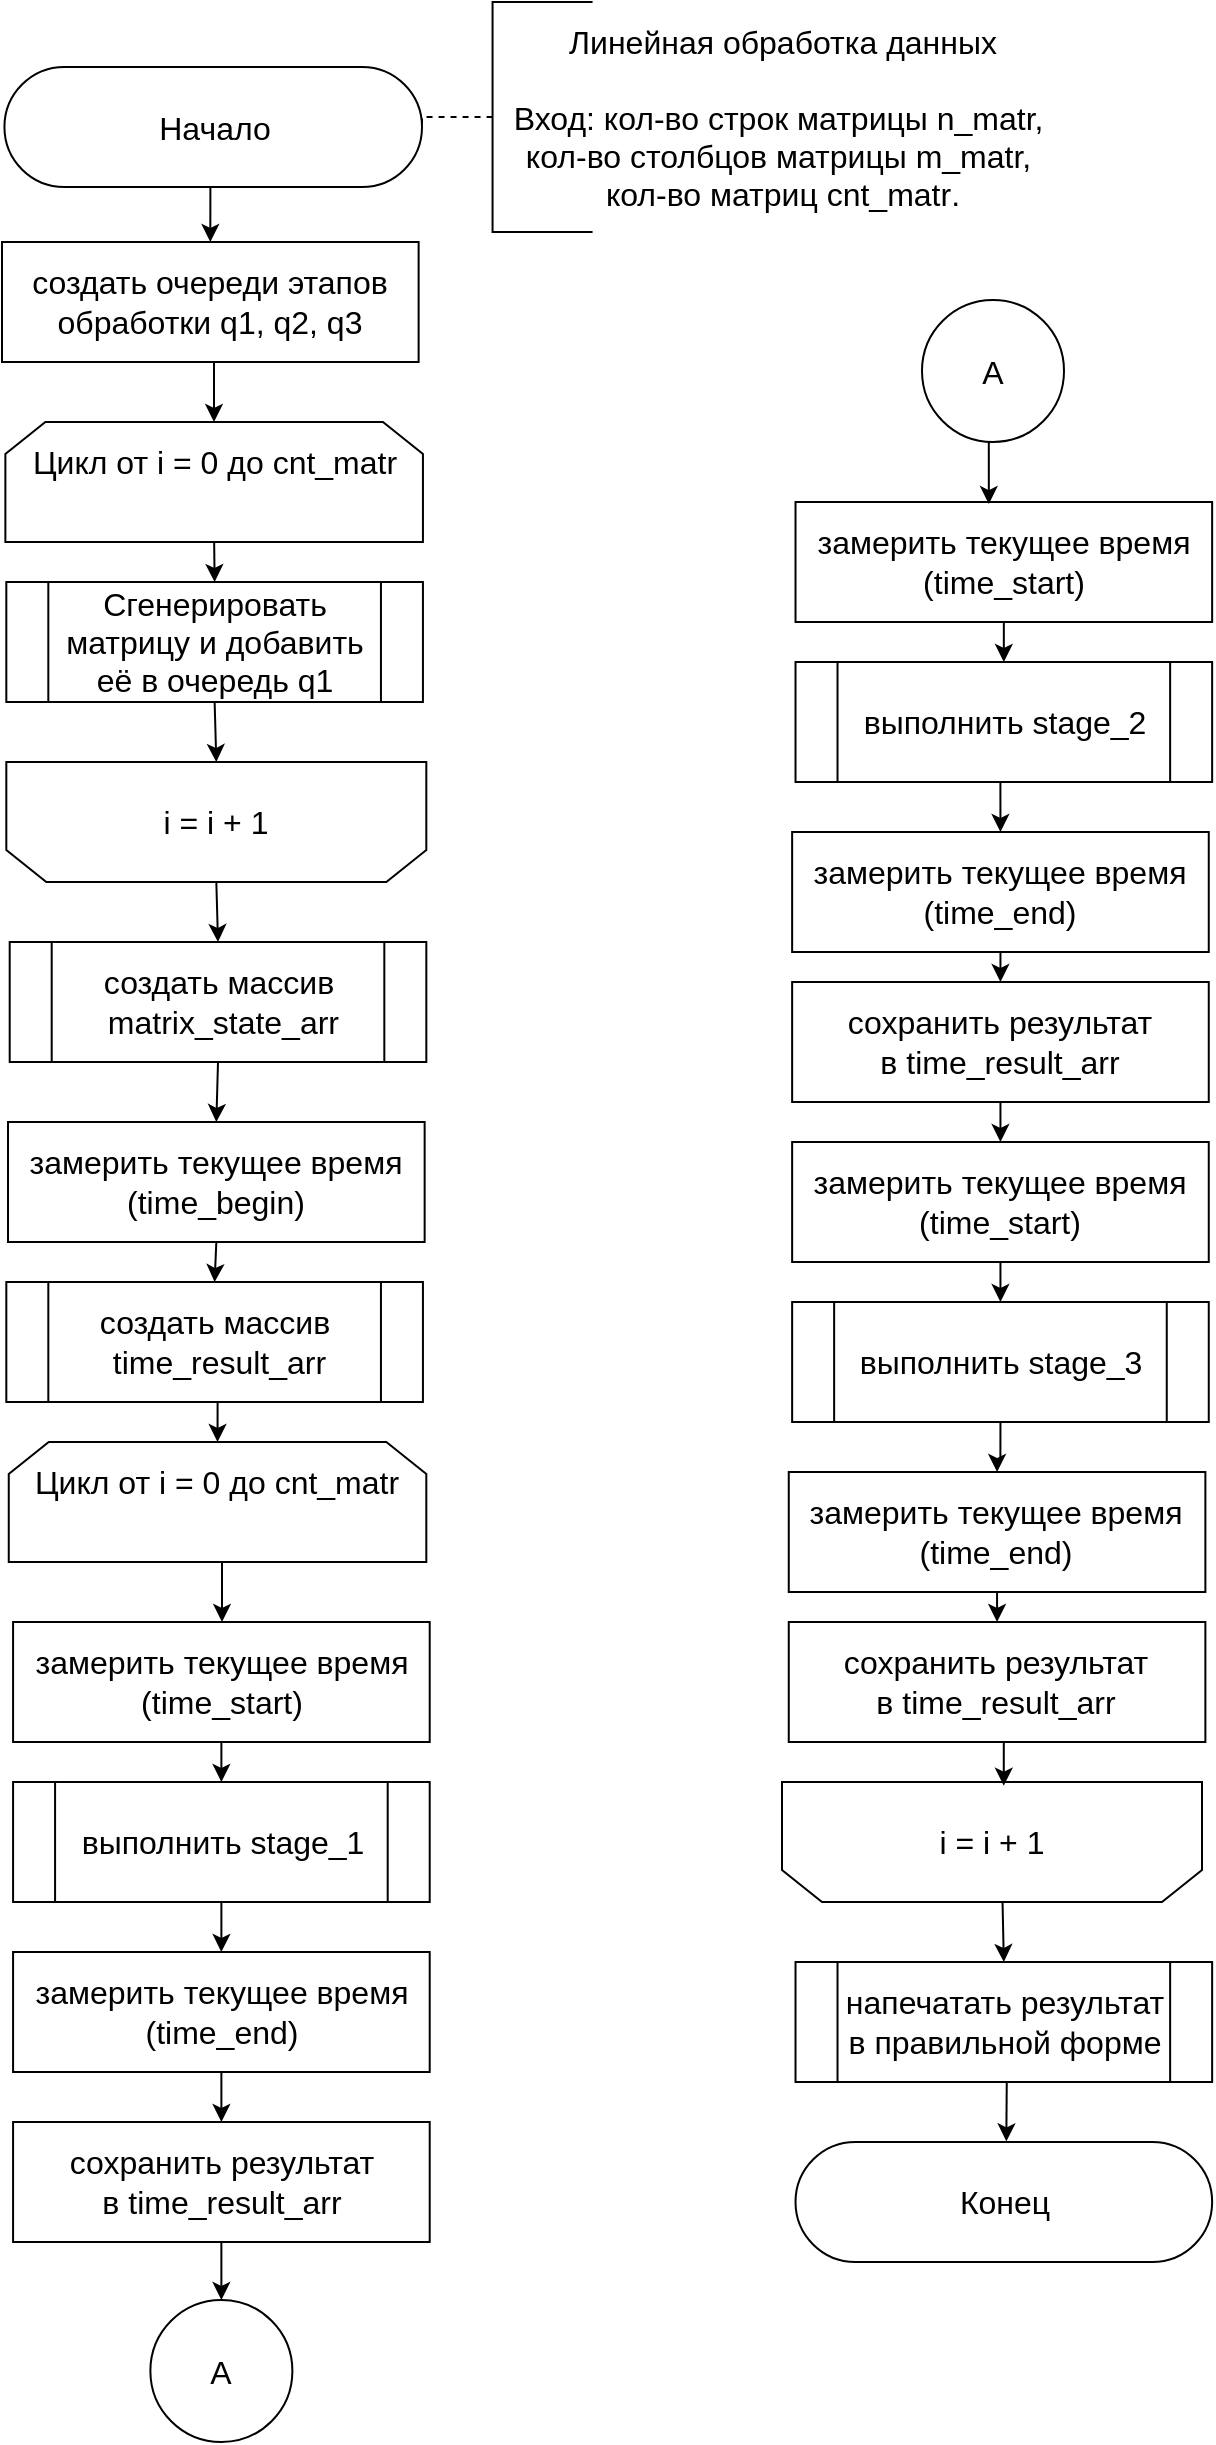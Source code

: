 <mxfile>
    <diagram id="b1hrp4GNdgUdmbZPcaaH" name="Страница 1">
        <mxGraphModel dx="799" dy="739" grid="1" gridSize="10" guides="1" tooltips="1" connect="1" arrows="1" fold="1" page="1" pageScale="1" pageWidth="827" pageHeight="1169" math="0" shadow="0">
            <root>
                <mxCell id="0"/>
                <mxCell id="1" parent="0"/>
                <mxCell id="2" style="edgeStyle=orthogonalEdgeStyle;rounded=0;orthogonalLoop=1;jettySize=auto;html=1;exitX=0.5;exitY=0.5;exitDx=0;exitDy=30;exitPerimeter=0;entryX=0.5;entryY=0;entryDx=0;entryDy=0;fontSize=16;" edge="1" parent="1" source="3" target="13">
                    <mxGeometry relative="1" as="geometry"/>
                </mxCell>
                <mxCell id="3" value="&lt;font style=&quot;font-size: 16px&quot;&gt;Начало&lt;/font&gt;" style="html=1;dashed=0;whitespace=wrap;shape=mxgraph.dfd.start" vertex="1" parent="1">
                    <mxGeometry x="111.22" y="52.5" width="208.78" height="60" as="geometry"/>
                </mxCell>
                <mxCell id="4" style="edgeStyle=orthogonalEdgeStyle;rounded=0;orthogonalLoop=1;jettySize=auto;html=1;exitX=0.5;exitY=1;exitDx=0;exitDy=0;entryX=0.5;entryY=0;entryDx=0;entryDy=0;fontSize=16;" edge="1" parent="1" source="5" target="15">
                    <mxGeometry relative="1" as="geometry"/>
                </mxCell>
                <mxCell id="5" value="&lt;font style=&quot;font-size: 16px&quot;&gt;Цикл от i = 0 до&amp;nbsp;&lt;span style=&quot;font-size: medium&quot;&gt;cnt_matr&lt;/span&gt;&lt;br&gt;&amp;nbsp;&lt;/font&gt;" style="shape=loopLimit;whiteSpace=wrap;html=1;strokeWidth=1;" vertex="1" parent="1">
                    <mxGeometry x="111.69" y="230" width="208.78" height="60" as="geometry"/>
                </mxCell>
                <mxCell id="6" style="edgeStyle=orthogonalEdgeStyle;rounded=0;orthogonalLoop=1;jettySize=auto;html=1;exitX=0;exitY=0.5;exitDx=0;exitDy=0;exitPerimeter=0;entryX=1;entryY=0.5;entryDx=0;entryDy=0;entryPerimeter=0;dashed=1;endArrow=none;endFill=0;" edge="1" parent="1" source="7" target="3">
                    <mxGeometry relative="1" as="geometry"/>
                </mxCell>
                <mxCell id="7" value="" style="strokeWidth=1;html=1;shape=mxgraph.flowchart.annotation_1;align=left;pointerEvents=1;" vertex="1" parent="1">
                    <mxGeometry x="355.28" y="20" width="50" height="115" as="geometry"/>
                </mxCell>
                <mxCell id="8" value="&lt;div&gt;&lt;span style=&quot;font-size: 16px&quot;&gt;Линейная обработка данных&lt;/span&gt;&lt;/div&gt;&lt;div&gt;&lt;span style=&quot;font-size: 16px&quot;&gt;&lt;br&gt;&lt;/span&gt;&lt;/div&gt;&lt;font&gt;&lt;div&gt;&lt;font size=&quot;3&quot;&gt;Вход: кол-во строк матрицы n_matr,&amp;nbsp;&lt;/font&gt;&lt;/div&gt;&lt;div&gt;&lt;span style=&quot;font-size: medium&quot;&gt;кол-во столбцов матрицы m_matr,&amp;nbsp;&lt;/span&gt;&lt;font size=&quot;3&quot;&gt;&lt;br&gt;&lt;/font&gt;&lt;/div&gt;&lt;div&gt;&lt;font size=&quot;3&quot;&gt;кол-во матриц cnt_matr&lt;/font&gt;&lt;span style=&quot;font-size: 16px&quot;&gt;.&lt;/span&gt;&lt;/div&gt;&lt;/font&gt;" style="text;html=1;align=center;verticalAlign=middle;resizable=0;points=[];autosize=1;strokeColor=none;fillColor=none;" vertex="1" parent="1">
                    <mxGeometry x="355.28" y="37.5" width="290" height="80" as="geometry"/>
                </mxCell>
                <mxCell id="9" style="edgeStyle=orthogonalEdgeStyle;rounded=0;orthogonalLoop=1;jettySize=auto;html=1;exitX=0.5;exitY=0;exitDx=0;exitDy=0;entryX=0.5;entryY=0;entryDx=0;entryDy=0;fontSize=16;" edge="1" parent="1" source="10" target="17">
                    <mxGeometry relative="1" as="geometry"/>
                </mxCell>
                <mxCell id="10" value="&lt;font style=&quot;font-size: 16px&quot;&gt;i = i + 1&lt;br&gt;&lt;/font&gt;" style="shape=loopLimit;whiteSpace=wrap;html=1;strokeWidth=1;direction=west;" vertex="1" parent="1">
                    <mxGeometry x="112.16" y="400" width="210" height="60" as="geometry"/>
                </mxCell>
                <mxCell id="11" value="&lt;font style=&quot;font-size: 16px&quot;&gt;Конец&lt;/font&gt;" style="html=1;dashed=0;whitespace=wrap;shape=mxgraph.dfd.start" vertex="1" parent="1">
                    <mxGeometry x="506.76" y="1090" width="208.31" height="60" as="geometry"/>
                </mxCell>
                <mxCell id="12" style="edgeStyle=orthogonalEdgeStyle;rounded=0;orthogonalLoop=1;jettySize=auto;html=1;exitX=0.5;exitY=1;exitDx=0;exitDy=0;fontSize=16;" edge="1" parent="1" source="13">
                    <mxGeometry relative="1" as="geometry">
                        <mxPoint x="216" y="230" as="targetPoint"/>
                    </mxGeometry>
                </mxCell>
                <mxCell id="13" value="&lt;font style=&quot;font-size: 16px&quot;&gt;создать очереди этапов обработки q1, q2, q3&lt;br&gt;&lt;/font&gt;" style="rounded=0;whiteSpace=wrap;html=1;shadow=0;glass=0;sketch=0;strokeWidth=1;gradientColor=none;" vertex="1" parent="1">
                    <mxGeometry x="110" y="140" width="208.31" height="60" as="geometry"/>
                </mxCell>
                <mxCell id="14" style="edgeStyle=orthogonalEdgeStyle;rounded=0;orthogonalLoop=1;jettySize=auto;html=1;exitX=0.5;exitY=1;exitDx=0;exitDy=0;entryX=0.5;entryY=1;entryDx=0;entryDy=0;fontSize=16;" edge="1" parent="1" source="15" target="10">
                    <mxGeometry relative="1" as="geometry"/>
                </mxCell>
                <mxCell id="15" value="&lt;font style=&quot;font-size: 16px&quot;&gt;Сгенерировать матрицу и добавить её в очередь q1&lt;/font&gt;" style="shape=process;whiteSpace=wrap;html=1;backgroundOutline=1;" vertex="1" parent="1">
                    <mxGeometry x="112.16" y="310" width="208.31" height="60" as="geometry"/>
                </mxCell>
                <mxCell id="16" style="edgeStyle=orthogonalEdgeStyle;rounded=0;orthogonalLoop=1;jettySize=auto;html=1;exitX=0.5;exitY=1;exitDx=0;exitDy=0;entryX=0.5;entryY=0;entryDx=0;entryDy=0;fontSize=16;" edge="1" parent="1" source="17" target="19">
                    <mxGeometry relative="1" as="geometry"/>
                </mxCell>
                <mxCell id="17" value="&lt;font size=&quot;3&quot;&gt;создать массив &amp;nbsp;matrix_state_arr&lt;/font&gt;" style="shape=process;whiteSpace=wrap;html=1;backgroundOutline=1;" vertex="1" parent="1">
                    <mxGeometry x="113.85" y="490" width="208.31" height="60" as="geometry"/>
                </mxCell>
                <mxCell id="18" style="edgeStyle=orthogonalEdgeStyle;rounded=0;orthogonalLoop=1;jettySize=auto;html=1;exitX=0.5;exitY=1;exitDx=0;exitDy=0;entryX=0.5;entryY=0;entryDx=0;entryDy=0;fontSize=16;" edge="1" parent="1" source="19" target="21">
                    <mxGeometry relative="1" as="geometry"/>
                </mxCell>
                <mxCell id="19" value="&lt;font style=&quot;font-size: 16px&quot;&gt;замерить текущее время&lt;br&gt;(time_begin)&lt;br&gt;&lt;/font&gt;" style="rounded=0;whiteSpace=wrap;html=1;shadow=0;glass=0;sketch=0;strokeWidth=1;gradientColor=none;" vertex="1" parent="1">
                    <mxGeometry x="113.01" y="580" width="208.31" height="60" as="geometry"/>
                </mxCell>
                <mxCell id="20" style="edgeStyle=orthogonalEdgeStyle;rounded=0;orthogonalLoop=1;jettySize=auto;html=1;exitX=0.5;exitY=1;exitDx=0;exitDy=0;entryX=0.5;entryY=0;entryDx=0;entryDy=0;fontSize=16;" edge="1" parent="1" source="21" target="23">
                    <mxGeometry relative="1" as="geometry"/>
                </mxCell>
                <mxCell id="21" value="&lt;font size=&quot;3&quot;&gt;создать массив &amp;nbsp;time_result_arr&lt;/font&gt;" style="shape=process;whiteSpace=wrap;html=1;backgroundOutline=1;" vertex="1" parent="1">
                    <mxGeometry x="112.16" y="660" width="208.31" height="60" as="geometry"/>
                </mxCell>
                <mxCell id="22" style="edgeStyle=orthogonalEdgeStyle;rounded=0;orthogonalLoop=1;jettySize=auto;html=1;exitX=0.5;exitY=1;exitDx=0;exitDy=0;fontSize=16;" edge="1" parent="1" source="23" target="27">
                    <mxGeometry relative="1" as="geometry">
                        <Array as="points">
                            <mxPoint x="220" y="800"/>
                        </Array>
                    </mxGeometry>
                </mxCell>
                <mxCell id="23" value="&lt;font style=&quot;font-size: 16px&quot;&gt;Цикл от i = 0 до&amp;nbsp;&lt;span style=&quot;font-size: medium&quot;&gt;cnt_matr&lt;/span&gt;&lt;br&gt;&amp;nbsp;&lt;/font&gt;" style="shape=loopLimit;whiteSpace=wrap;html=1;strokeWidth=1;" vertex="1" parent="1">
                    <mxGeometry x="113.38" y="740" width="208.78" height="60" as="geometry"/>
                </mxCell>
                <mxCell id="24" style="edgeStyle=none;html=1;exitX=0.475;exitY=0.016;exitDx=0;exitDy=0;entryX=0.5;entryY=0;entryDx=0;entryDy=0;exitPerimeter=0;" edge="1" parent="1" source="25" target="54">
                    <mxGeometry relative="1" as="geometry"/>
                </mxCell>
                <mxCell id="25" value="&lt;font style=&quot;font-size: 16px&quot;&gt;i = i + 1&lt;br&gt;&lt;/font&gt;" style="shape=loopLimit;whiteSpace=wrap;html=1;strokeWidth=1;direction=west;" vertex="1" parent="1">
                    <mxGeometry x="500.0" y="910" width="210" height="60" as="geometry"/>
                </mxCell>
                <mxCell id="26" style="edgeStyle=orthogonalEdgeStyle;rounded=0;orthogonalLoop=1;jettySize=auto;html=1;exitX=0.5;exitY=1;exitDx=0;exitDy=0;entryX=0.5;entryY=0;entryDx=0;entryDy=0;fontSize=16;" edge="1" parent="1" source="27" target="29">
                    <mxGeometry relative="1" as="geometry"/>
                </mxCell>
                <mxCell id="27" value="&lt;font style=&quot;font-size: 16px&quot;&gt;замерить текущее время&lt;br&gt;(time_start)&lt;br&gt;&lt;/font&gt;" style="rounded=0;whiteSpace=wrap;html=1;shadow=0;glass=0;sketch=0;strokeWidth=1;gradientColor=none;" vertex="1" parent="1">
                    <mxGeometry x="115.54" y="830" width="208.31" height="60" as="geometry"/>
                </mxCell>
                <mxCell id="28" style="edgeStyle=orthogonalEdgeStyle;rounded=0;orthogonalLoop=1;jettySize=auto;html=1;exitX=0.5;exitY=1;exitDx=0;exitDy=0;fontSize=16;" edge="1" parent="1" source="29" target="31">
                    <mxGeometry relative="1" as="geometry"/>
                </mxCell>
                <mxCell id="29" value="&lt;font size=&quot;3&quot;&gt;выполнить stage_1&lt;/font&gt;" style="shape=process;whiteSpace=wrap;html=1;backgroundOutline=1;" vertex="1" parent="1">
                    <mxGeometry x="115.54" y="910" width="208.31" height="60" as="geometry"/>
                </mxCell>
                <mxCell id="30" style="edgeStyle=orthogonalEdgeStyle;rounded=0;orthogonalLoop=1;jettySize=auto;html=1;exitX=0.5;exitY=1;exitDx=0;exitDy=0;entryX=0.5;entryY=0;entryDx=0;entryDy=0;fontSize=16;" edge="1" parent="1" source="31" target="33">
                    <mxGeometry relative="1" as="geometry"/>
                </mxCell>
                <mxCell id="31" value="&lt;font style=&quot;font-size: 16px&quot;&gt;замерить текущее время&lt;br&gt;(time_end)&lt;br&gt;&lt;/font&gt;" style="rounded=0;whiteSpace=wrap;html=1;shadow=0;glass=0;sketch=0;strokeWidth=1;gradientColor=none;" vertex="1" parent="1">
                    <mxGeometry x="115.54" y="995" width="208.31" height="60" as="geometry"/>
                </mxCell>
                <mxCell id="32" style="edgeStyle=orthogonalEdgeStyle;rounded=0;orthogonalLoop=1;jettySize=auto;html=1;exitX=0.5;exitY=1;exitDx=0;exitDy=0;entryX=0.5;entryY=0;entryDx=0;entryDy=0;fontSize=16;" edge="1" parent="1" source="33" target="50">
                    <mxGeometry relative="1" as="geometry"/>
                </mxCell>
                <mxCell id="33" value="&lt;font style=&quot;font-size: 16px&quot;&gt;сохранить результат в&amp;nbsp;&lt;span style=&quot;font-size: medium&quot;&gt;time_result_arr&lt;/span&gt;&lt;br&gt;&lt;/font&gt;" style="rounded=0;whiteSpace=wrap;html=1;shadow=0;glass=0;sketch=0;strokeWidth=1;gradientColor=none;" vertex="1" parent="1">
                    <mxGeometry x="115.54" y="1080" width="208.31" height="60" as="geometry"/>
                </mxCell>
                <mxCell id="34" style="edgeStyle=orthogonalEdgeStyle;rounded=0;orthogonalLoop=1;jettySize=auto;html=1;exitX=0.5;exitY=1;exitDx=0;exitDy=0;entryX=0.5;entryY=0;entryDx=0;entryDy=0;fontSize=16;" edge="1" parent="1" source="35" target="37">
                    <mxGeometry relative="1" as="geometry"/>
                </mxCell>
                <mxCell id="35" value="&lt;font style=&quot;font-size: 16px&quot;&gt;замерить текущее время&lt;br&gt;(time_start)&lt;br&gt;&lt;/font&gt;" style="rounded=0;whiteSpace=wrap;html=1;shadow=0;glass=0;sketch=0;strokeWidth=1;gradientColor=none;" vertex="1" parent="1">
                    <mxGeometry x="505.07" y="590" width="208.31" height="60" as="geometry"/>
                </mxCell>
                <mxCell id="36" style="edgeStyle=orthogonalEdgeStyle;rounded=0;orthogonalLoop=1;jettySize=auto;html=1;exitX=0.5;exitY=1;exitDx=0;exitDy=0;fontSize=16;" edge="1" parent="1" source="37" target="39">
                    <mxGeometry relative="1" as="geometry"/>
                </mxCell>
                <mxCell id="37" value="&lt;font size=&quot;3&quot;&gt;выполнить stage_3&lt;/font&gt;" style="shape=process;whiteSpace=wrap;html=1;backgroundOutline=1;" vertex="1" parent="1">
                    <mxGeometry x="505.07" y="670" width="208.31" height="60" as="geometry"/>
                </mxCell>
                <mxCell id="38" style="edgeStyle=orthogonalEdgeStyle;rounded=0;orthogonalLoop=1;jettySize=auto;html=1;exitX=0.5;exitY=1;exitDx=0;exitDy=0;entryX=0.5;entryY=0;entryDx=0;entryDy=0;fontSize=16;" edge="1" parent="1" source="39" target="41">
                    <mxGeometry relative="1" as="geometry"/>
                </mxCell>
                <mxCell id="39" value="&lt;font style=&quot;font-size: 16px&quot;&gt;замерить текущее время&lt;br&gt;(time_end)&lt;br&gt;&lt;/font&gt;" style="rounded=0;whiteSpace=wrap;html=1;shadow=0;glass=0;sketch=0;strokeWidth=1;gradientColor=none;" vertex="1" parent="1">
                    <mxGeometry x="503.38" y="755" width="208.31" height="60" as="geometry"/>
                </mxCell>
                <mxCell id="40" style="edgeStyle=orthogonalEdgeStyle;rounded=0;orthogonalLoop=1;jettySize=auto;html=1;exitX=0.5;exitY=1;exitDx=0;exitDy=0;entryX=0.472;entryY=0.969;entryDx=0;entryDy=0;entryPerimeter=0;fontSize=16;" edge="1" parent="1" source="41" target="25">
                    <mxGeometry relative="1" as="geometry"/>
                </mxCell>
                <mxCell id="41" value="&lt;font style=&quot;font-size: 16px&quot;&gt;сохранить результат в&amp;nbsp;&lt;span style=&quot;font-size: medium&quot;&gt;time_result_arr&lt;/span&gt;&lt;br&gt;&lt;/font&gt;" style="rounded=0;whiteSpace=wrap;html=1;shadow=0;glass=0;sketch=0;strokeWidth=1;gradientColor=none;" vertex="1" parent="1">
                    <mxGeometry x="503.38" y="830" width="208.31" height="60" as="geometry"/>
                </mxCell>
                <mxCell id="42" style="edgeStyle=orthogonalEdgeStyle;rounded=0;orthogonalLoop=1;jettySize=auto;html=1;exitX=0.5;exitY=1;exitDx=0;exitDy=0;entryX=0.5;entryY=0;entryDx=0;entryDy=0;fontSize=16;" edge="1" parent="1" source="43" target="45">
                    <mxGeometry relative="1" as="geometry"/>
                </mxCell>
                <mxCell id="43" value="&lt;font style=&quot;font-size: 16px&quot;&gt;замерить текущее время&lt;br&gt;(time_start)&lt;br&gt;&lt;/font&gt;" style="rounded=0;whiteSpace=wrap;html=1;shadow=0;glass=0;sketch=0;strokeWidth=1;gradientColor=none;" vertex="1" parent="1">
                    <mxGeometry x="506.76" y="270" width="208.31" height="60" as="geometry"/>
                </mxCell>
                <mxCell id="44" style="edgeStyle=orthogonalEdgeStyle;rounded=0;orthogonalLoop=1;jettySize=auto;html=1;exitX=0.5;exitY=1;exitDx=0;exitDy=0;entryX=0.5;entryY=0;entryDx=0;entryDy=0;fontSize=16;" edge="1" parent="1" source="45" target="47">
                    <mxGeometry relative="1" as="geometry"/>
                </mxCell>
                <mxCell id="45" value="&lt;font size=&quot;3&quot;&gt;выполнить stage_2&lt;/font&gt;" style="shape=process;whiteSpace=wrap;html=1;backgroundOutline=1;" vertex="1" parent="1">
                    <mxGeometry x="506.76" y="350" width="208.31" height="60" as="geometry"/>
                </mxCell>
                <mxCell id="46" style="edgeStyle=orthogonalEdgeStyle;rounded=0;orthogonalLoop=1;jettySize=auto;html=1;exitX=0.5;exitY=1;exitDx=0;exitDy=0;entryX=0.5;entryY=0;entryDx=0;entryDy=0;fontSize=16;" edge="1" parent="1" source="47" target="49">
                    <mxGeometry relative="1" as="geometry"/>
                </mxCell>
                <mxCell id="47" value="&lt;font style=&quot;font-size: 16px&quot;&gt;замерить текущее время&lt;br&gt;(time_end)&lt;br&gt;&lt;/font&gt;" style="rounded=0;whiteSpace=wrap;html=1;shadow=0;glass=0;sketch=0;strokeWidth=1;gradientColor=none;" vertex="1" parent="1">
                    <mxGeometry x="505.07" y="435" width="208.31" height="60" as="geometry"/>
                </mxCell>
                <mxCell id="48" style="edgeStyle=orthogonalEdgeStyle;rounded=0;orthogonalLoop=1;jettySize=auto;html=1;exitX=0.5;exitY=1;exitDx=0;exitDy=0;entryX=0.5;entryY=0;entryDx=0;entryDy=0;fontSize=16;" edge="1" parent="1" source="49" target="35">
                    <mxGeometry relative="1" as="geometry"/>
                </mxCell>
                <mxCell id="49" value="&lt;font style=&quot;font-size: 16px&quot;&gt;сохранить результат в&amp;nbsp;&lt;span style=&quot;font-size: medium&quot;&gt;time_result_arr&lt;/span&gt;&lt;br&gt;&lt;/font&gt;" style="rounded=0;whiteSpace=wrap;html=1;shadow=0;glass=0;sketch=0;strokeWidth=1;gradientColor=none;" vertex="1" parent="1">
                    <mxGeometry x="505.07" y="510" width="208.31" height="60" as="geometry"/>
                </mxCell>
                <mxCell id="50" value="A" style="ellipse;whiteSpace=wrap;html=1;aspect=fixed;fontSize=16;" vertex="1" parent="1">
                    <mxGeometry x="184.19" y="1169" width="71" height="71" as="geometry"/>
                </mxCell>
                <mxCell id="51" style="edgeStyle=orthogonalEdgeStyle;rounded=0;orthogonalLoop=1;jettySize=auto;html=1;exitX=0.5;exitY=1;exitDx=0;exitDy=0;entryX=0.464;entryY=0.017;entryDx=0;entryDy=0;entryPerimeter=0;fontSize=16;" edge="1" parent="1" source="52" target="43">
                    <mxGeometry relative="1" as="geometry"/>
                </mxCell>
                <mxCell id="52" value="A" style="ellipse;whiteSpace=wrap;html=1;aspect=fixed;fontSize=16;" vertex="1" parent="1">
                    <mxGeometry x="570" y="169" width="71" height="71" as="geometry"/>
                </mxCell>
                <mxCell id="53" style="edgeStyle=none;html=1;exitX=0.507;exitY=1;exitDx=0;exitDy=0;entryX=0.506;entryY=-0.005;entryDx=0;entryDy=0;entryPerimeter=0;exitPerimeter=0;" edge="1" parent="1" source="54" target="11">
                    <mxGeometry relative="1" as="geometry"/>
                </mxCell>
                <mxCell id="54" value="&lt;font size=&quot;3&quot;&gt;напечатать результат в правильной форме&lt;/font&gt;" style="shape=process;whiteSpace=wrap;html=1;backgroundOutline=1;" vertex="1" parent="1">
                    <mxGeometry x="506.76" y="1000" width="208.31" height="60" as="geometry"/>
                </mxCell>
            </root>
        </mxGraphModel>
    </diagram>
</mxfile>